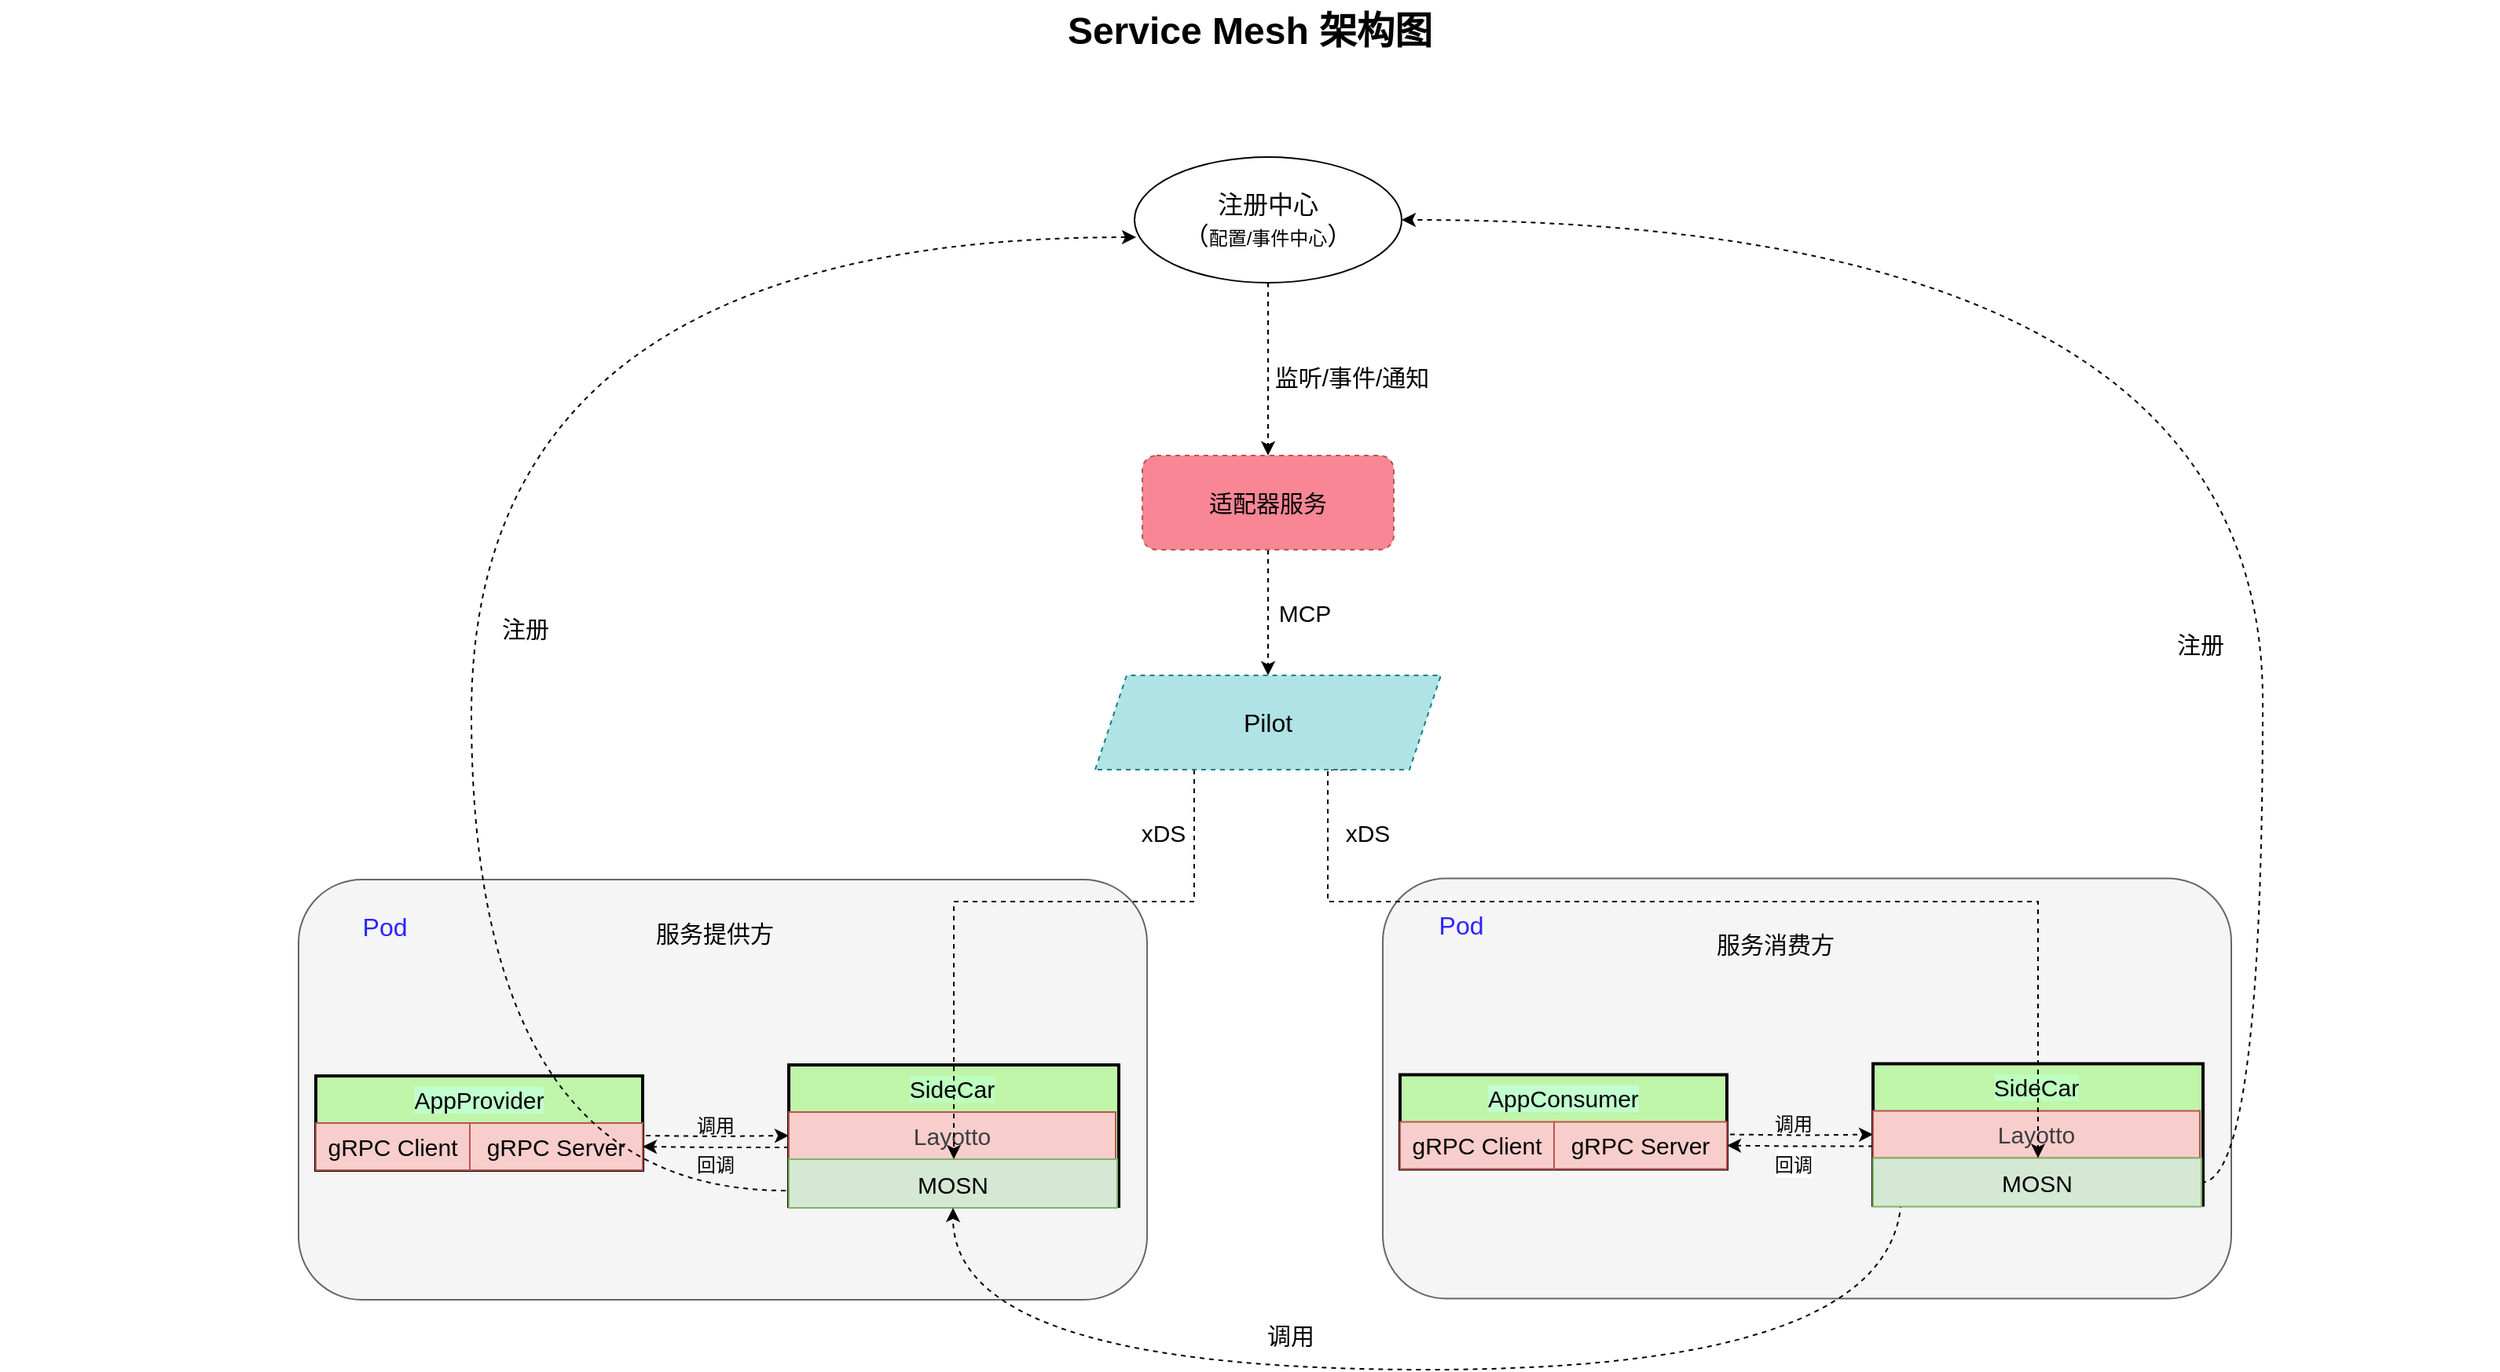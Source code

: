 <mxfile version="14.4.8" type="github">
  <diagram name="Page-1" id="74b105a0-9070-1c63-61bc-23e55f88626e">
    <mxGraphModel dx="1426" dy="641" grid="1" gridSize="10" guides="1" tooltips="1" connect="1" arrows="1" fold="1" page="1" pageScale="1.5" pageWidth="1169" pageHeight="826" background="none" math="0" shadow="0">
      <root>
        <mxCell id="0" style=";html=1;" />
        <mxCell id="1" style=";html=1;" parent="0" />
        <mxCell id="aSTpyF8MrHN_0_ikTAj--16" value="" style="rounded=1;whiteSpace=wrap;html=1;fontSize=16;fillColor=#f5f5f5;strokeColor=#666666;fontColor=#333333;" parent="1" vertex="1">
          <mxGeometry x="260" y="610" width="540" height="267.5" as="geometry" />
        </mxCell>
        <mxCell id="10b056a9c633e61c-4" value="" style="strokeWidth=2;dashed=0;align=center;fontSize=12;shape=rect;verticalLabelPosition=bottom;verticalAlign=top;fillColor=#c0f5a9" parent="1" vertex="1">
          <mxGeometry x="271" y="735" width="208" height="60" as="geometry" />
        </mxCell>
        <mxCell id="10b056a9c633e61c-30" value="Service Mesh 架构图" style="text;strokeColor=none;fillColor=none;html=1;fontSize=24;fontStyle=1;verticalAlign=middle;align=center;" parent="1" vertex="1">
          <mxGeometry x="70" y="50" width="1590" height="40" as="geometry" />
        </mxCell>
        <mxCell id="aSTpyF8MrHN_0_ikTAj--2" value="&lt;span style=&quot;color: rgb(0 , 0 , 0) ; font-family: &amp;#34;helvetica&amp;#34; ; font-style: normal ; font-weight: 400 ; letter-spacing: normal ; text-align: center ; text-indent: 0px ; text-transform: none ; word-spacing: 0px ; display: inline ; float: none ; background-color: rgb(194 , 255 , 206)&quot;&gt;&lt;font style=&quot;font-size: 15px&quot;&gt;AppProvider&lt;/font&gt;&lt;/span&gt;" style="text;html=1;align=center;verticalAlign=middle;whiteSpace=wrap;rounded=0;fontSize=16;" parent="1" vertex="1">
          <mxGeometry x="271" y="735" width="208" height="30" as="geometry" />
        </mxCell>
        <mxCell id="aSTpyF8MrHN_0_ikTAj--3" value="&lt;font style=&quot;font-size: 15px&quot;&gt;gRPC Client&lt;/font&gt;" style="rounded=0;whiteSpace=wrap;html=1;fontSize=16;fillColor=#f8cecc;strokeColor=#b85450;" parent="1" vertex="1">
          <mxGeometry x="271" y="765" width="98" height="30" as="geometry" />
        </mxCell>
        <mxCell id="aSTpyF8MrHN_0_ikTAj--10" style="edgeStyle=orthogonalEdgeStyle;rounded=0;orthogonalLoop=1;jettySize=auto;html=1;fontSize=16;entryX=0;entryY=0.5;entryDx=0;entryDy=0;dashed=1;" parent="1" target="aSTpyF8MrHN_0_ikTAj--8" edge="1">
          <mxGeometry relative="1" as="geometry">
            <mxPoint x="571" y="779" as="targetPoint" />
            <mxPoint x="481" y="773" as="sourcePoint" />
          </mxGeometry>
        </mxCell>
        <mxCell id="aSTpyF8MrHN_0_ikTAj--4" value="&lt;font style=&quot;font-size: 15px&quot;&gt;gRPC Server&lt;/font&gt;" style="rounded=0;whiteSpace=wrap;html=1;fontSize=16;fillColor=#f8cecc;strokeColor=#b85450;" parent="1" vertex="1">
          <mxGeometry x="369" y="765" width="110" height="30" as="geometry" />
        </mxCell>
        <mxCell id="aSTpyF8MrHN_0_ikTAj--5" value="" style="strokeWidth=2;dashed=0;align=center;fontSize=12;shape=rect;verticalLabelPosition=bottom;verticalAlign=top;fillColor=#c0f5a9" parent="1" vertex="1">
          <mxGeometry x="572" y="728" width="210" height="90" as="geometry" />
        </mxCell>
        <mxCell id="aSTpyF8MrHN_0_ikTAj--6" value="&lt;span style=&quot;color: rgb(0 , 0 , 0) ; font-family: &amp;#34;helvetica&amp;#34; ; font-style: normal ; font-weight: 400 ; letter-spacing: normal ; text-align: center ; text-indent: 0px ; text-transform: none ; word-spacing: 0px ; display: inline ; float: none ; background-color: rgb(189 , 255 , 191)&quot;&gt;&lt;font style=&quot;font-size: 15px&quot;&gt;SideCar&lt;/font&gt;&lt;/span&gt;" style="text;html=1;align=center;verticalAlign=middle;whiteSpace=wrap;rounded=0;fontSize=16;" parent="1" vertex="1">
          <mxGeometry x="572" y="728" width="208" height="30" as="geometry" />
        </mxCell>
        <mxCell id="aSTpyF8MrHN_0_ikTAj--13" style="edgeStyle=orthogonalEdgeStyle;rounded=0;orthogonalLoop=1;jettySize=auto;html=1;exitX=0;exitY=0.75;exitDx=0;exitDy=0;fontSize=16;dashed=1;" parent="1" source="aSTpyF8MrHN_0_ikTAj--8" target="aSTpyF8MrHN_0_ikTAj--4" edge="1">
          <mxGeometry relative="1" as="geometry" />
        </mxCell>
        <mxCell id="aSTpyF8MrHN_0_ikTAj--43" style="edgeStyle=orthogonalEdgeStyle;rounded=0;orthogonalLoop=1;jettySize=auto;html=1;dashed=1;fontSize=15;curved=1;entryX=0.006;entryY=0.638;entryDx=0;entryDy=0;entryPerimeter=0;" parent="1" target="aSTpyF8MrHN_0_ikTAj--15" edge="1">
          <mxGeometry relative="1" as="geometry">
            <mxPoint x="540" y="460" as="targetPoint" />
            <mxPoint x="570" y="808" as="sourcePoint" />
            <Array as="points">
              <mxPoint x="370" y="808" />
              <mxPoint x="370" y="201" />
            </Array>
          </mxGeometry>
        </mxCell>
        <mxCell id="aSTpyF8MrHN_0_ikTAj--8" value="&lt;div class=&quot;lake-content&quot;&gt;&lt;span class=&quot;ne-text&quot; style=&quot;color: rgb(62 , 62 , 62) ; font-size: 15px&quot;&gt;Layotto&lt;/span&gt;&lt;/div&gt;" style="rounded=0;whiteSpace=wrap;html=1;fontSize=16;fillColor=#f8cecc;strokeColor=#b85450;" parent="1" vertex="1">
          <mxGeometry x="572" y="758" width="208" height="30" as="geometry" />
        </mxCell>
        <mxCell id="aSTpyF8MrHN_0_ikTAj--9" value="&lt;font style=&quot;font-size: 15px&quot;&gt;MOSN&lt;/font&gt;" style="rounded=0;whiteSpace=wrap;html=1;fontSize=16;fillColor=#d5e8d4;strokeColor=#82b366;" parent="1" vertex="1">
          <mxGeometry x="572" y="788" width="209" height="31" as="geometry" />
        </mxCell>
        <mxCell id="aSTpyF8MrHN_0_ikTAj--11" value="&lt;font style=&quot;font-size: 12px&quot;&gt;调用&lt;/font&gt;" style="text;html=1;align=center;verticalAlign=middle;resizable=0;points=[];autosize=1;fontSize=16;" parent="1" vertex="1">
          <mxGeometry x="505" y="750" width="40" height="30" as="geometry" />
        </mxCell>
        <mxCell id="aSTpyF8MrHN_0_ikTAj--46" style="edgeStyle=orthogonalEdgeStyle;curved=1;rounded=0;orthogonalLoop=1;jettySize=auto;html=1;exitX=0.5;exitY=1;exitDx=0;exitDy=0;dashed=1;fontSize=15;" parent="1" source="aSTpyF8MrHN_0_ikTAj--15" target="aSTpyF8MrHN_0_ikTAj--44" edge="1">
          <mxGeometry relative="1" as="geometry" />
        </mxCell>
        <mxCell id="aSTpyF8MrHN_0_ikTAj--49" value="监听/事件/通知" style="edgeLabel;html=1;align=center;verticalAlign=middle;resizable=0;points=[];fontSize=15;" parent="aSTpyF8MrHN_0_ikTAj--46" vertex="1" connectable="0">
          <mxGeometry x="-0.327" y="5" relative="1" as="geometry">
            <mxPoint x="48" y="23" as="offset" />
          </mxGeometry>
        </mxCell>
        <mxCell id="aSTpyF8MrHN_0_ikTAj--15" value="注册中心&lt;br&gt;（&lt;font style=&quot;font-size: 12px&quot;&gt;配置/事件中心&lt;/font&gt;）" style="ellipse;whiteSpace=wrap;html=1;fontSize=16;" parent="1" vertex="1">
          <mxGeometry x="792" y="150" width="170" height="80" as="geometry" />
        </mxCell>
        <mxCell id="aSTpyF8MrHN_0_ikTAj--17" value="&lt;font color=&quot;#2b24ff&quot;&gt;Pod&lt;/font&gt;" style="text;html=1;strokeColor=none;fillColor=none;align=center;verticalAlign=middle;whiteSpace=wrap;rounded=0;dashed=1;fontSize=16;" parent="1" vertex="1">
          <mxGeometry x="290" y="630" width="50" height="20" as="geometry" />
        </mxCell>
        <mxCell id="aSTpyF8MrHN_0_ikTAj--20" value="" style="rounded=1;whiteSpace=wrap;html=1;fontSize=16;fillColor=#f5f5f5;strokeColor=#666666;fontColor=#333333;" parent="1" vertex="1">
          <mxGeometry x="950" y="609.25" width="540" height="267.5" as="geometry" />
        </mxCell>
        <mxCell id="aSTpyF8MrHN_0_ikTAj--21" value="" style="strokeWidth=2;dashed=0;align=center;fontSize=12;shape=rect;verticalLabelPosition=bottom;verticalAlign=top;fillColor=#c0f5a9" parent="1" vertex="1">
          <mxGeometry x="961" y="734.25" width="208" height="60" as="geometry" />
        </mxCell>
        <mxCell id="aSTpyF8MrHN_0_ikTAj--22" value="&lt;span style=&quot;color: rgb(0 , 0 , 0) ; font-family: &amp;#34;helvetica&amp;#34; ; font-style: normal ; font-weight: 400 ; letter-spacing: normal ; text-align: center ; text-indent: 0px ; text-transform: none ; word-spacing: 0px ; display: inline ; float: none ; background-color: rgb(194 , 255 , 206)&quot;&gt;&lt;font style=&quot;font-size: 15px&quot;&gt;AppConsumer&lt;/font&gt;&lt;/span&gt;" style="text;html=1;align=center;verticalAlign=middle;whiteSpace=wrap;rounded=0;fontSize=16;" parent="1" vertex="1">
          <mxGeometry x="961" y="734.25" width="208" height="30" as="geometry" />
        </mxCell>
        <mxCell id="aSTpyF8MrHN_0_ikTAj--23" value="&lt;font style=&quot;font-size: 15px&quot;&gt;gRPC Client&lt;/font&gt;" style="rounded=0;whiteSpace=wrap;html=1;fontSize=16;fillColor=#f8cecc;strokeColor=#b85450;" parent="1" vertex="1">
          <mxGeometry x="961" y="764.25" width="98" height="30" as="geometry" />
        </mxCell>
        <mxCell id="aSTpyF8MrHN_0_ikTAj--24" style="edgeStyle=orthogonalEdgeStyle;rounded=0;orthogonalLoop=1;jettySize=auto;html=1;fontSize=16;entryX=0;entryY=0.5;entryDx=0;entryDy=0;dashed=1;" parent="1" target="aSTpyF8MrHN_0_ikTAj--30" edge="1">
          <mxGeometry relative="1" as="geometry">
            <mxPoint x="1261" y="778.25" as="targetPoint" />
            <mxPoint x="1171" y="772.25" as="sourcePoint" />
          </mxGeometry>
        </mxCell>
        <mxCell id="aSTpyF8MrHN_0_ikTAj--25" value="&lt;font style=&quot;font-size: 15px&quot;&gt;gRPC Server&lt;/font&gt;" style="rounded=0;whiteSpace=wrap;html=1;fontSize=16;fillColor=#f8cecc;strokeColor=#b85450;" parent="1" vertex="1">
          <mxGeometry x="1059" y="764.25" width="110" height="30" as="geometry" />
        </mxCell>
        <mxCell id="aSTpyF8MrHN_0_ikTAj--26" value="" style="strokeWidth=2;dashed=0;align=center;fontSize=12;shape=rect;verticalLabelPosition=bottom;verticalAlign=top;fillColor=#c0f5a9" parent="1" vertex="1">
          <mxGeometry x="1262" y="727.25" width="210" height="90" as="geometry" />
        </mxCell>
        <mxCell id="aSTpyF8MrHN_0_ikTAj--27" value="&lt;span style=&quot;color: rgb(0 , 0 , 0) ; font-family: &amp;#34;helvetica&amp;#34; ; font-style: normal ; font-weight: 400 ; letter-spacing: normal ; text-align: center ; text-indent: 0px ; text-transform: none ; word-spacing: 0px ; display: inline ; float: none ; background-color: rgb(189 , 255 , 191)&quot;&gt;&lt;font style=&quot;font-size: 15px&quot;&gt;SideCar&lt;/font&gt;&lt;/span&gt;" style="text;html=1;align=center;verticalAlign=middle;whiteSpace=wrap;rounded=0;fontSize=16;" parent="1" vertex="1">
          <mxGeometry x="1262" y="727.25" width="208" height="30" as="geometry" />
        </mxCell>
        <mxCell id="aSTpyF8MrHN_0_ikTAj--28" style="edgeStyle=orthogonalEdgeStyle;rounded=0;orthogonalLoop=1;jettySize=auto;html=1;exitX=0;exitY=0.75;exitDx=0;exitDy=0;fontSize=16;dashed=1;" parent="1" source="aSTpyF8MrHN_0_ikTAj--30" target="aSTpyF8MrHN_0_ikTAj--25" edge="1">
          <mxGeometry relative="1" as="geometry" />
        </mxCell>
        <mxCell id="aSTpyF8MrHN_0_ikTAj--29" value="&lt;font style=&quot;font-size: 12px&quot;&gt;回调&lt;/font&gt;" style="edgeLabel;html=1;align=center;verticalAlign=middle;resizable=0;points=[];fontSize=16;" parent="aSTpyF8MrHN_0_ikTAj--28" vertex="1" connectable="0">
          <mxGeometry x="-0.893" y="3" relative="1" as="geometry">
            <mxPoint x="-46" y="6.5" as="offset" />
          </mxGeometry>
        </mxCell>
        <mxCell id="aSTpyF8MrHN_0_ikTAj--30" value="&lt;div class=&quot;lake-content&quot;&gt;&lt;span class=&quot;ne-text&quot; style=&quot;color: rgb(62 , 62 , 62) ; font-size: 15px&quot;&gt;Layotto&lt;/span&gt;&lt;/div&gt;" style="rounded=0;whiteSpace=wrap;html=1;fontSize=16;fillColor=#f8cecc;strokeColor=#b85450;" parent="1" vertex="1">
          <mxGeometry x="1262" y="757.25" width="208" height="30" as="geometry" />
        </mxCell>
        <mxCell id="aSTpyF8MrHN_0_ikTAj--55" style="edgeStyle=orthogonalEdgeStyle;curved=1;rounded=0;orthogonalLoop=1;jettySize=auto;html=1;exitX=1;exitY=0.5;exitDx=0;exitDy=0;entryX=1;entryY=0.5;entryDx=0;entryDy=0;dashed=1;fontSize=15;" parent="1" source="aSTpyF8MrHN_0_ikTAj--31" target="aSTpyF8MrHN_0_ikTAj--15" edge="1">
          <mxGeometry relative="1" as="geometry">
            <Array as="points">
              <mxPoint x="1510" y="803" />
              <mxPoint x="1510" y="190" />
            </Array>
          </mxGeometry>
        </mxCell>
        <mxCell id="aSTpyF8MrHN_0_ikTAj--56" value="注册" style="edgeLabel;html=1;align=center;verticalAlign=middle;resizable=0;points=[];fontSize=15;" parent="aSTpyF8MrHN_0_ikTAj--55" vertex="1" connectable="0">
          <mxGeometry x="-0.081" y="97" relative="1" as="geometry">
            <mxPoint x="57" y="169.2" as="offset" />
          </mxGeometry>
        </mxCell>
        <mxCell id="aSTpyF8MrHN_0_ikTAj--57" style="edgeStyle=orthogonalEdgeStyle;curved=1;rounded=0;orthogonalLoop=1;jettySize=auto;html=1;exitX=0.5;exitY=1;exitDx=0;exitDy=0;entryX=0.5;entryY=1;entryDx=0;entryDy=0;dashed=1;fontSize=15;" parent="1" target="aSTpyF8MrHN_0_ikTAj--9" edge="1">
          <mxGeometry relative="1" as="geometry">
            <Array as="points">
              <mxPoint x="1280" y="922" />
              <mxPoint x="677" y="922" />
            </Array>
            <mxPoint x="1280" y="810" as="sourcePoint" />
            <mxPoint x="590" y="810.75" as="targetPoint" />
          </mxGeometry>
        </mxCell>
        <mxCell id="aSTpyF8MrHN_0_ikTAj--58" value="调用" style="edgeLabel;html=1;align=center;verticalAlign=middle;resizable=0;points=[];fontSize=15;" parent="aSTpyF8MrHN_0_ikTAj--57" vertex="1" connectable="0">
          <mxGeometry x="-0.016" y="1" relative="1" as="geometry">
            <mxPoint x="-99" y="-23" as="offset" />
          </mxGeometry>
        </mxCell>
        <mxCell id="aSTpyF8MrHN_0_ikTAj--31" value="&lt;font style=&quot;font-size: 15px&quot;&gt;MOSN&lt;/font&gt;" style="rounded=0;whiteSpace=wrap;html=1;fontSize=16;fillColor=#d5e8d4;strokeColor=#82b366;" parent="1" vertex="1">
          <mxGeometry x="1262" y="787.25" width="209" height="31" as="geometry" />
        </mxCell>
        <mxCell id="aSTpyF8MrHN_0_ikTAj--32" value="&lt;font style=&quot;font-size: 12px&quot;&gt;调用&lt;/font&gt;" style="text;html=1;align=center;verticalAlign=middle;resizable=0;points=[];autosize=1;fontSize=16;" parent="1" vertex="1">
          <mxGeometry x="1191" y="749.25" width="40" height="30" as="geometry" />
        </mxCell>
        <mxCell id="aSTpyF8MrHN_0_ikTAj--33" value="&lt;font color=&quot;#2b24ff&quot;&gt;Pod&lt;/font&gt;" style="text;html=1;strokeColor=none;fillColor=none;align=center;verticalAlign=middle;whiteSpace=wrap;rounded=0;dashed=1;fontSize=16;" parent="1" vertex="1">
          <mxGeometry x="980" y="629.25" width="40" height="20" as="geometry" />
        </mxCell>
        <mxCell id="aSTpyF8MrHN_0_ikTAj--36" style="edgeStyle=orthogonalEdgeStyle;rounded=0;orthogonalLoop=1;jettySize=auto;html=1;dashed=1;fontSize=16;" parent="1" source="aSTpyF8MrHN_0_ikTAj--35" target="aSTpyF8MrHN_0_ikTAj--9" edge="1">
          <mxGeometry relative="1" as="geometry">
            <Array as="points">
              <mxPoint x="830" y="624" />
              <mxPoint x="677" y="624" />
            </Array>
          </mxGeometry>
        </mxCell>
        <mxCell id="aSTpyF8MrHN_0_ikTAj--37" value="xDS" style="edgeLabel;html=1;align=center;verticalAlign=middle;resizable=0;points=[];fontSize=15;" parent="aSTpyF8MrHN_0_ikTAj--36" vertex="1" connectable="0">
          <mxGeometry x="-0.581" y="2" relative="1" as="geometry">
            <mxPoint x="-20" y="-46" as="offset" />
          </mxGeometry>
        </mxCell>
        <mxCell id="aSTpyF8MrHN_0_ikTAj--40" style="edgeStyle=orthogonalEdgeStyle;rounded=0;orthogonalLoop=1;jettySize=auto;html=1;exitX=0.75;exitY=1;exitDx=0;exitDy=0;dashed=1;fontSize=16;" parent="1" source="aSTpyF8MrHN_0_ikTAj--35" target="aSTpyF8MrHN_0_ikTAj--31" edge="1">
          <mxGeometry relative="1" as="geometry">
            <Array as="points">
              <mxPoint x="915" y="624" />
              <mxPoint x="1367" y="624" />
            </Array>
          </mxGeometry>
        </mxCell>
        <mxCell id="aSTpyF8MrHN_0_ikTAj--41" value="&lt;font style=&quot;font-size: 15px&quot;&gt;xDS&lt;/font&gt;" style="edgeLabel;html=1;align=center;verticalAlign=middle;resizable=0;points=[];fontSize=16;" parent="aSTpyF8MrHN_0_ikTAj--40" vertex="1" connectable="0">
          <mxGeometry x="-0.769" y="1" relative="1" as="geometry">
            <mxPoint x="24" y="-26" as="offset" />
          </mxGeometry>
        </mxCell>
        <mxCell id="aSTpyF8MrHN_0_ikTAj--35" value="Pilot" style="shape=parallelogram;perimeter=parallelogramPerimeter;whiteSpace=wrap;html=1;fixedSize=1;dashed=1;fontSize=16;fillColor=#b0e3e6;strokeColor=#0e8088;" parent="1" vertex="1">
          <mxGeometry x="767" y="480" width="220" height="60" as="geometry" />
        </mxCell>
        <mxCell id="aSTpyF8MrHN_0_ikTAj--50" value="MCP" style="edgeStyle=orthogonalEdgeStyle;curved=1;rounded=0;orthogonalLoop=1;jettySize=auto;html=1;exitX=0.5;exitY=1;exitDx=0;exitDy=0;entryX=0.5;entryY=0;entryDx=0;entryDy=0;dashed=1;fontSize=15;" parent="1" source="aSTpyF8MrHN_0_ikTAj--44" target="aSTpyF8MrHN_0_ikTAj--35" edge="1">
          <mxGeometry y="23" relative="1" as="geometry">
            <mxPoint as="offset" />
          </mxGeometry>
        </mxCell>
        <mxCell id="aSTpyF8MrHN_0_ikTAj--44" value="适配器服务" style="rounded=1;whiteSpace=wrap;html=1;dashed=1;fontSize=15;strokeColor=#b85450;fillColor=#F88695;" parent="1" vertex="1">
          <mxGeometry x="797" y="340" width="160" height="60" as="geometry" />
        </mxCell>
        <mxCell id="aSTpyF8MrHN_0_ikTAj--45" value="注册" style="text;html=1;align=center;verticalAlign=middle;resizable=0;points=[];autosize=1;fontSize=15;" parent="1" vertex="1">
          <mxGeometry x="379" y="440" width="50" height="20" as="geometry" />
        </mxCell>
        <mxCell id="aSTpyF8MrHN_0_ikTAj--53" value="&lt;font style=&quot;font-size: 12px&quot;&gt;回调&lt;/font&gt;" style="text;html=1;align=center;verticalAlign=middle;resizable=0;points=[];autosize=1;fontSize=16;" parent="1" vertex="1">
          <mxGeometry x="505" y="775" width="40" height="30" as="geometry" />
        </mxCell>
        <mxCell id="aSTpyF8MrHN_0_ikTAj--59" value="服务提供方" style="text;html=1;strokeColor=none;fillColor=none;align=center;verticalAlign=middle;whiteSpace=wrap;rounded=0;fontSize=15;" parent="1" vertex="1">
          <mxGeometry x="485" y="643" width="80" height="1" as="geometry" />
        </mxCell>
        <mxCell id="aSTpyF8MrHN_0_ikTAj--64" value="服务消费方" style="text;html=1;strokeColor=none;fillColor=none;align=center;verticalAlign=middle;whiteSpace=wrap;rounded=0;fontSize=15;" parent="1" vertex="1">
          <mxGeometry x="1160" y="650" width="80" height="1" as="geometry" />
        </mxCell>
      </root>
    </mxGraphModel>
  </diagram>
</mxfile>
